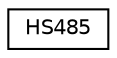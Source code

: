 digraph "Graphical Class Hierarchy"
{
  edge [fontname="Helvetica",fontsize="10",labelfontname="Helvetica",labelfontsize="10"];
  node [fontname="Helvetica",fontsize="10",shape=record];
  rankdir="LR";
  Node1 [label="HS485",height=0.2,width=0.4,color="black", fillcolor="white", style="filled",URL="$classHS485.html",tooltip="This controls the HS485 Servos. "];
}
